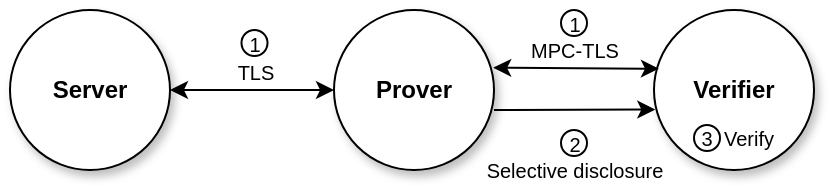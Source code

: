 <mxfile>
    <diagram id="kcIGn_kX_1L25iIxUXLg" name="Page-1">
        <mxGraphModel dx="1757" dy="531" grid="1" gridSize="10" guides="1" tooltips="1" connect="1" arrows="1" fold="1" page="1" pageScale="1" pageWidth="850" pageHeight="1100" math="0" shadow="0">
            <root>
                <mxCell id="0"/>
                <mxCell id="1" parent="0"/>
                <mxCell id="EZAqd18MQriHtEKbU3QA-1" value="Prover" style="ellipse;whiteSpace=wrap;html=1;aspect=fixed;shadow=1;fontStyle=1" parent="1" vertex="1">
                    <mxGeometry x="200" y="260" width="80" height="80" as="geometry"/>
                </mxCell>
                <mxCell id="EZAqd18MQriHtEKbU3QA-2" value="Server" style="ellipse;whiteSpace=wrap;html=1;aspect=fixed;shadow=1;fontStyle=1" parent="1" vertex="1">
                    <mxGeometry x="38" y="260" width="80" height="80" as="geometry"/>
                </mxCell>
                <mxCell id="GdnXkJGOJiVmK7E47u4y-43" value="Verifier" style="ellipse;whiteSpace=wrap;html=1;aspect=fixed;shadow=1;fontStyle=1" parent="1" vertex="1">
                    <mxGeometry x="360" y="260" width="80" height="80" as="geometry"/>
                </mxCell>
                <mxCell id="GdnXkJGOJiVmK7E47u4y-45" value="" style="endArrow=classic;startArrow=classic;html=1;rounded=0;entryX=0;entryY=0.5;entryDx=0;entryDy=0;" parent="1" source="EZAqd18MQriHtEKbU3QA-2" target="EZAqd18MQriHtEKbU3QA-1" edge="1">
                    <mxGeometry width="50" height="50" relative="1" as="geometry">
                        <mxPoint x="350" y="490" as="sourcePoint"/>
                        <mxPoint x="400" y="440" as="targetPoint"/>
                    </mxGeometry>
                </mxCell>
                <mxCell id="GdnXkJGOJiVmK7E47u4y-46" value="TLS" style="whiteSpace=wrap;html=1;fillColor=none;strokeColor=none;fontSize=10;" parent="1" vertex="1">
                    <mxGeometry x="126.5" y="286" width="67.5" height="10" as="geometry"/>
                </mxCell>
                <mxCell id="GdnXkJGOJiVmK7E47u4y-49" value="" style="endArrow=classic;html=1;rounded=0;startArrow=classic;startFill=1;entryX=0.031;entryY=0.367;entryDx=0;entryDy=0;entryPerimeter=0;exitX=0.995;exitY=0.361;exitDx=0;exitDy=0;exitPerimeter=0;" parent="1" source="EZAqd18MQriHtEKbU3QA-1" target="GdnXkJGOJiVmK7E47u4y-43" edge="1">
                    <mxGeometry width="50" height="50" relative="1" as="geometry">
                        <mxPoint x="350" y="490" as="sourcePoint"/>
                        <mxPoint x="400" y="440" as="targetPoint"/>
                    </mxGeometry>
                </mxCell>
                <mxCell id="10" value="MPC-TLS" style="edgeLabel;html=1;align=center;verticalAlign=middle;resizable=0;points=[];fontSize=10;" parent="GdnXkJGOJiVmK7E47u4y-49" vertex="1" connectable="0">
                    <mxGeometry x="-0.507" relative="1" as="geometry">
                        <mxPoint x="20" y="-9" as="offset"/>
                    </mxGeometry>
                </mxCell>
                <mxCell id="GdnXkJGOJiVmK7E47u4y-54" value="1" style="ellipse;whiteSpace=wrap;html=1;aspect=fixed;fontSize=10;" parent="1" vertex="1">
                    <mxGeometry x="153.75" y="270" width="13" height="13" as="geometry"/>
                </mxCell>
                <mxCell id="GdnXkJGOJiVmK7E47u4y-56" value="3" style="ellipse;whiteSpace=wrap;html=1;aspect=fixed;fontSize=10;" parent="1" vertex="1">
                    <mxGeometry x="380" y="317.5" width="13" height="13" as="geometry"/>
                </mxCell>
                <mxCell id="GdnXkJGOJiVmK7E47u4y-58" value="2" style="ellipse;whiteSpace=wrap;html=1;aspect=fixed;fontSize=10;" parent="1" vertex="1">
                    <mxGeometry x="313.5" y="320" width="13" height="13" as="geometry"/>
                </mxCell>
                <mxCell id="13" value="Verify" style="rounded=1;whiteSpace=wrap;html=1;fillColor=none;strokeColor=none;fontSize=10;align=left;" parent="1" vertex="1">
                    <mxGeometry x="393" y="304" width="30" height="40" as="geometry"/>
                </mxCell>
                <mxCell id="14" value="" style="endArrow=classic;html=1;exitX=1;exitY=0.5;exitDx=0;exitDy=0;entryX=0.008;entryY=0.622;entryDx=0;entryDy=0;entryPerimeter=0;" parent="1" target="GdnXkJGOJiVmK7E47u4y-43" edge="1">
                    <mxGeometry width="50" height="50" relative="1" as="geometry">
                        <mxPoint x="280" y="310" as="sourcePoint"/>
                        <mxPoint x="360" y="310" as="targetPoint"/>
                    </mxGeometry>
                </mxCell>
                <mxCell id="21" value="&lt;span style=&quot;font-size: 10px;&quot;&gt;Selective d&lt;/span&gt;&lt;span style=&quot;font-size: 10px;&quot;&gt;isclosure&lt;/span&gt;" style="edgeLabel;html=1;align=center;verticalAlign=middle;resizable=0;points=[];fontSize=10;" parent="14" vertex="1" connectable="0">
                    <mxGeometry x="-0.262" y="-1" relative="1" as="geometry">
                        <mxPoint x="10" y="29" as="offset"/>
                    </mxGeometry>
                </mxCell>
                <mxCell id="18" value="1" style="ellipse;whiteSpace=wrap;html=1;aspect=fixed;fontSize=10;" parent="1" vertex="1">
                    <mxGeometry x="313.5" y="260" width="13" height="13" as="geometry"/>
                </mxCell>
            </root>
        </mxGraphModel>
    </diagram>
</mxfile>